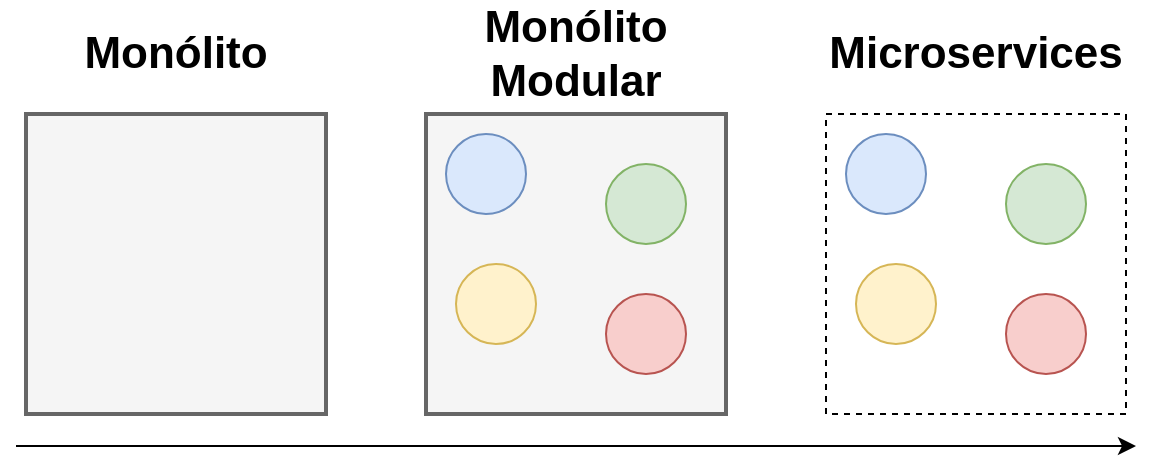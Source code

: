 <mxfile version="12.0.2" type="device" pages="1"><diagram id="erHIxVRAT26EKqG9oCMQ" name="Page-1"><mxGraphModel dx="868" dy="465" grid="1" gridSize="10" guides="1" tooltips="1" connect="1" arrows="1" fold="1" page="1" pageScale="1" pageWidth="827" pageHeight="1169" math="0" shadow="0"><root><mxCell id="0"/><mxCell id="1" parent="0"/><mxCell id="zIhFtlVrzNcWod3aeZxM-1" value="" style="whiteSpace=wrap;html=1;aspect=fixed;fillColor=#f5f5f5;strokeColor=#666666;fontColor=#333333;strokeWidth=2;" vertex="1" parent="1"><mxGeometry x="80" y="80" width="150" height="150" as="geometry"/></mxCell><mxCell id="zIhFtlVrzNcWod3aeZxM-8" value="" style="group" vertex="1" connectable="0" parent="1"><mxGeometry x="480" y="80" width="150" height="150" as="geometry"/></mxCell><mxCell id="zIhFtlVrzNcWod3aeZxM-2" value="" style="whiteSpace=wrap;html=1;aspect=fixed;dashed=1;" vertex="1" parent="zIhFtlVrzNcWod3aeZxM-8"><mxGeometry width="150" height="150" as="geometry"/></mxCell><mxCell id="zIhFtlVrzNcWod3aeZxM-3" value="" style="ellipse;whiteSpace=wrap;html=1;aspect=fixed;fillColor=#dae8fc;strokeColor=#6c8ebf;" vertex="1" parent="zIhFtlVrzNcWod3aeZxM-8"><mxGeometry x="10" y="10" width="40" height="40" as="geometry"/></mxCell><mxCell id="zIhFtlVrzNcWod3aeZxM-4" value="" style="ellipse;whiteSpace=wrap;html=1;aspect=fixed;fillColor=#d5e8d4;strokeColor=#82b366;" vertex="1" parent="zIhFtlVrzNcWod3aeZxM-8"><mxGeometry x="90" y="25" width="40" height="40" as="geometry"/></mxCell><mxCell id="zIhFtlVrzNcWod3aeZxM-5" value="" style="ellipse;whiteSpace=wrap;html=1;aspect=fixed;fillColor=#fff2cc;strokeColor=#d6b656;" vertex="1" parent="zIhFtlVrzNcWod3aeZxM-8"><mxGeometry x="15" y="75" width="40" height="40" as="geometry"/></mxCell><mxCell id="zIhFtlVrzNcWod3aeZxM-6" value="" style="ellipse;whiteSpace=wrap;html=1;aspect=fixed;fillColor=#f8cecc;strokeColor=#b85450;" vertex="1" parent="zIhFtlVrzNcWod3aeZxM-8"><mxGeometry x="90" y="90" width="40" height="40" as="geometry"/></mxCell><mxCell id="zIhFtlVrzNcWod3aeZxM-18" value="" style="group" vertex="1" connectable="0" parent="1"><mxGeometry x="280" y="80" width="150" height="150" as="geometry"/></mxCell><mxCell id="zIhFtlVrzNcWod3aeZxM-16" value="" style="group;fillColor=none;strokeColor=#666666;fontColor=#333333;" vertex="1" connectable="0" parent="zIhFtlVrzNcWod3aeZxM-18"><mxGeometry width="150" height="150" as="geometry"/></mxCell><mxCell id="zIhFtlVrzNcWod3aeZxM-11" value="" style="whiteSpace=wrap;html=1;aspect=fixed;strokeWidth=2;fillColor=#f5f5f5;strokeColor=#666666;fontColor=#333333;" vertex="1" parent="zIhFtlVrzNcWod3aeZxM-18"><mxGeometry width="150" height="150" as="geometry"/></mxCell><mxCell id="zIhFtlVrzNcWod3aeZxM-12" value="" style="ellipse;whiteSpace=wrap;html=1;aspect=fixed;fillColor=#dae8fc;strokeColor=#6c8ebf;" vertex="1" parent="zIhFtlVrzNcWod3aeZxM-18"><mxGeometry x="10" y="10" width="40" height="40" as="geometry"/></mxCell><mxCell id="zIhFtlVrzNcWod3aeZxM-13" value="" style="ellipse;whiteSpace=wrap;html=1;aspect=fixed;fillColor=#d5e8d4;strokeColor=#82b366;" vertex="1" parent="zIhFtlVrzNcWod3aeZxM-18"><mxGeometry x="90" y="25" width="40" height="40" as="geometry"/></mxCell><mxCell id="zIhFtlVrzNcWod3aeZxM-14" value="" style="ellipse;whiteSpace=wrap;html=1;aspect=fixed;fillColor=#fff2cc;strokeColor=#d6b656;" vertex="1" parent="zIhFtlVrzNcWod3aeZxM-18"><mxGeometry x="15" y="75" width="40" height="40" as="geometry"/></mxCell><mxCell id="zIhFtlVrzNcWod3aeZxM-15" value="" style="ellipse;whiteSpace=wrap;html=1;aspect=fixed;fillColor=#f8cecc;strokeColor=#b85450;" vertex="1" parent="zIhFtlVrzNcWod3aeZxM-18"><mxGeometry x="90" y="90" width="40" height="40" as="geometry"/></mxCell><mxCell id="zIhFtlVrzNcWod3aeZxM-19" value="Microservices" style="text;html=1;strokeColor=none;fillColor=none;align=center;verticalAlign=middle;whiteSpace=wrap;rounded=0;fontSize=22;fontStyle=1" vertex="1" parent="1"><mxGeometry x="535" y="40" width="40" height="20" as="geometry"/></mxCell><mxCell id="zIhFtlVrzNcWod3aeZxM-20" value="" style="endArrow=classic;html=1;fontSize=22;" edge="1" parent="1"><mxGeometry width="50" height="50" relative="1" as="geometry"><mxPoint x="75" y="246" as="sourcePoint"/><mxPoint x="635" y="246" as="targetPoint"/></mxGeometry></mxCell><mxCell id="zIhFtlVrzNcWod3aeZxM-21" value="Monólito&lt;br&gt;Modular" style="text;html=1;strokeColor=none;fillColor=none;align=center;verticalAlign=middle;whiteSpace=wrap;rounded=0;fontSize=22;fontStyle=1" vertex="1" parent="1"><mxGeometry x="335" y="40" width="40" height="20" as="geometry"/></mxCell><mxCell id="zIhFtlVrzNcWod3aeZxM-25" value="Monólito" style="text;html=1;strokeColor=none;fillColor=none;align=center;verticalAlign=middle;whiteSpace=wrap;rounded=0;fontSize=22;fontStyle=1" vertex="1" parent="1"><mxGeometry x="135" y="40" width="40" height="20" as="geometry"/></mxCell></root></mxGraphModel></diagram></mxfile>